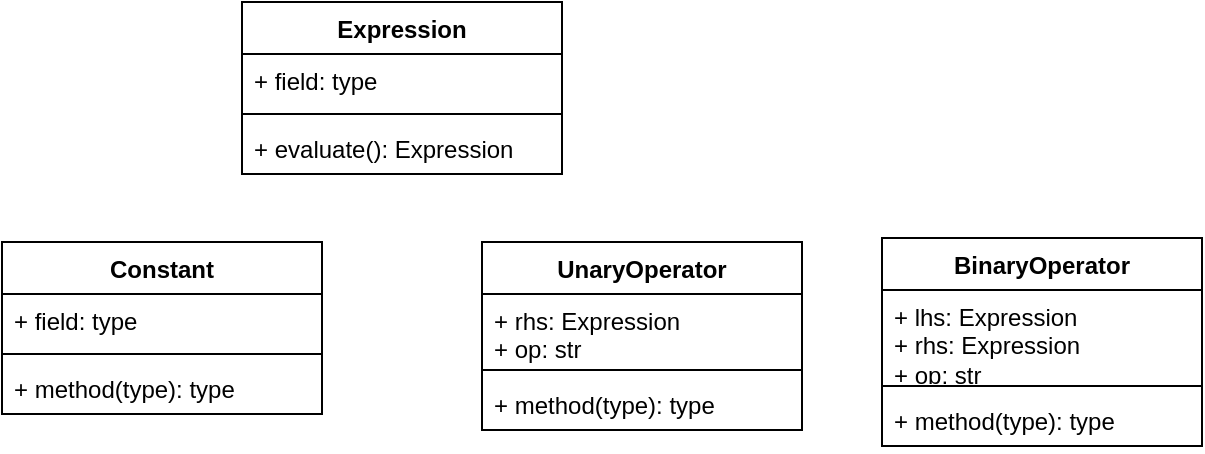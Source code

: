 <mxfile version="23.1.1" type="device">
  <diagram name="Page-1" id="zCqUHCasMRF5OGqJJrx4">
    <mxGraphModel dx="1050" dy="512" grid="1" gridSize="10" guides="1" tooltips="1" connect="1" arrows="1" fold="1" page="1" pageScale="1" pageWidth="850" pageHeight="1100" math="0" shadow="0">
      <root>
        <mxCell id="0" />
        <mxCell id="1" parent="0" />
        <mxCell id="WB50IDQon0DrDaCBZnXq-1" value="Expression" style="swimlane;fontStyle=1;align=center;verticalAlign=top;childLayout=stackLayout;horizontal=1;startSize=26;horizontalStack=0;resizeParent=1;resizeParentMax=0;resizeLast=0;collapsible=1;marginBottom=0;whiteSpace=wrap;html=1;" vertex="1" parent="1">
          <mxGeometry x="160" y="40" width="160" height="86" as="geometry" />
        </mxCell>
        <mxCell id="WB50IDQon0DrDaCBZnXq-2" value="+ field: type" style="text;strokeColor=none;fillColor=none;align=left;verticalAlign=top;spacingLeft=4;spacingRight=4;overflow=hidden;rotatable=0;points=[[0,0.5],[1,0.5]];portConstraint=eastwest;whiteSpace=wrap;html=1;" vertex="1" parent="WB50IDQon0DrDaCBZnXq-1">
          <mxGeometry y="26" width="160" height="26" as="geometry" />
        </mxCell>
        <mxCell id="WB50IDQon0DrDaCBZnXq-3" value="" style="line;strokeWidth=1;fillColor=none;align=left;verticalAlign=middle;spacingTop=-1;spacingLeft=3;spacingRight=3;rotatable=0;labelPosition=right;points=[];portConstraint=eastwest;strokeColor=inherit;" vertex="1" parent="WB50IDQon0DrDaCBZnXq-1">
          <mxGeometry y="52" width="160" height="8" as="geometry" />
        </mxCell>
        <mxCell id="WB50IDQon0DrDaCBZnXq-4" value="+ evaluate(): Expression" style="text;strokeColor=none;fillColor=none;align=left;verticalAlign=top;spacingLeft=4;spacingRight=4;overflow=hidden;rotatable=0;points=[[0,0.5],[1,0.5]];portConstraint=eastwest;whiteSpace=wrap;html=1;" vertex="1" parent="WB50IDQon0DrDaCBZnXq-1">
          <mxGeometry y="60" width="160" height="26" as="geometry" />
        </mxCell>
        <mxCell id="WB50IDQon0DrDaCBZnXq-9" value="Constant" style="swimlane;fontStyle=1;align=center;verticalAlign=top;childLayout=stackLayout;horizontal=1;startSize=26;horizontalStack=0;resizeParent=1;resizeParentMax=0;resizeLast=0;collapsible=1;marginBottom=0;whiteSpace=wrap;html=1;" vertex="1" parent="1">
          <mxGeometry x="40" y="160" width="160" height="86" as="geometry" />
        </mxCell>
        <mxCell id="WB50IDQon0DrDaCBZnXq-10" value="+ field: type" style="text;strokeColor=none;fillColor=none;align=left;verticalAlign=top;spacingLeft=4;spacingRight=4;overflow=hidden;rotatable=0;points=[[0,0.5],[1,0.5]];portConstraint=eastwest;whiteSpace=wrap;html=1;" vertex="1" parent="WB50IDQon0DrDaCBZnXq-9">
          <mxGeometry y="26" width="160" height="26" as="geometry" />
        </mxCell>
        <mxCell id="WB50IDQon0DrDaCBZnXq-11" value="" style="line;strokeWidth=1;fillColor=none;align=left;verticalAlign=middle;spacingTop=-1;spacingLeft=3;spacingRight=3;rotatable=0;labelPosition=right;points=[];portConstraint=eastwest;strokeColor=inherit;" vertex="1" parent="WB50IDQon0DrDaCBZnXq-9">
          <mxGeometry y="52" width="160" height="8" as="geometry" />
        </mxCell>
        <mxCell id="WB50IDQon0DrDaCBZnXq-12" value="+ method(type): type" style="text;strokeColor=none;fillColor=none;align=left;verticalAlign=top;spacingLeft=4;spacingRight=4;overflow=hidden;rotatable=0;points=[[0,0.5],[1,0.5]];portConstraint=eastwest;whiteSpace=wrap;html=1;" vertex="1" parent="WB50IDQon0DrDaCBZnXq-9">
          <mxGeometry y="60" width="160" height="26" as="geometry" />
        </mxCell>
        <mxCell id="WB50IDQon0DrDaCBZnXq-13" value="UnaryOperator" style="swimlane;fontStyle=1;align=center;verticalAlign=top;childLayout=stackLayout;horizontal=1;startSize=26;horizontalStack=0;resizeParent=1;resizeParentMax=0;resizeLast=0;collapsible=1;marginBottom=0;whiteSpace=wrap;html=1;" vertex="1" parent="1">
          <mxGeometry x="280" y="160" width="160" height="94" as="geometry" />
        </mxCell>
        <mxCell id="WB50IDQon0DrDaCBZnXq-14" value="&lt;div&gt;+ rhs: Expression&lt;/div&gt;&lt;div&gt;+ op: str&lt;br&gt;&lt;/div&gt;" style="text;strokeColor=none;fillColor=none;align=left;verticalAlign=top;spacingLeft=4;spacingRight=4;overflow=hidden;rotatable=0;points=[[0,0.5],[1,0.5]];portConstraint=eastwest;whiteSpace=wrap;html=1;" vertex="1" parent="WB50IDQon0DrDaCBZnXq-13">
          <mxGeometry y="26" width="160" height="34" as="geometry" />
        </mxCell>
        <mxCell id="WB50IDQon0DrDaCBZnXq-15" value="" style="line;strokeWidth=1;fillColor=none;align=left;verticalAlign=middle;spacingTop=-1;spacingLeft=3;spacingRight=3;rotatable=0;labelPosition=right;points=[];portConstraint=eastwest;strokeColor=inherit;" vertex="1" parent="WB50IDQon0DrDaCBZnXq-13">
          <mxGeometry y="60" width="160" height="8" as="geometry" />
        </mxCell>
        <mxCell id="WB50IDQon0DrDaCBZnXq-16" value="+ method(type): type" style="text;strokeColor=none;fillColor=none;align=left;verticalAlign=top;spacingLeft=4;spacingRight=4;overflow=hidden;rotatable=0;points=[[0,0.5],[1,0.5]];portConstraint=eastwest;whiteSpace=wrap;html=1;" vertex="1" parent="WB50IDQon0DrDaCBZnXq-13">
          <mxGeometry y="68" width="160" height="26" as="geometry" />
        </mxCell>
        <mxCell id="WB50IDQon0DrDaCBZnXq-17" value="BinaryOperator" style="swimlane;fontStyle=1;align=center;verticalAlign=top;childLayout=stackLayout;horizontal=1;startSize=26;horizontalStack=0;resizeParent=1;resizeParentMax=0;resizeLast=0;collapsible=1;marginBottom=0;whiteSpace=wrap;html=1;" vertex="1" parent="1">
          <mxGeometry x="480" y="158" width="160" height="104" as="geometry" />
        </mxCell>
        <mxCell id="WB50IDQon0DrDaCBZnXq-18" value="&lt;div&gt;+ lhs: Expression&lt;/div&gt;&lt;div&gt;+ rhs: Expression&lt;br&gt;&lt;/div&gt;&lt;div&gt;+ op: str&lt;br&gt;&lt;/div&gt;" style="text;strokeColor=none;fillColor=none;align=left;verticalAlign=top;spacingLeft=4;spacingRight=4;overflow=hidden;rotatable=0;points=[[0,0.5],[1,0.5]];portConstraint=eastwest;whiteSpace=wrap;html=1;" vertex="1" parent="WB50IDQon0DrDaCBZnXq-17">
          <mxGeometry y="26" width="160" height="44" as="geometry" />
        </mxCell>
        <mxCell id="WB50IDQon0DrDaCBZnXq-19" value="" style="line;strokeWidth=1;fillColor=none;align=left;verticalAlign=middle;spacingTop=-1;spacingLeft=3;spacingRight=3;rotatable=0;labelPosition=right;points=[];portConstraint=eastwest;strokeColor=inherit;" vertex="1" parent="WB50IDQon0DrDaCBZnXq-17">
          <mxGeometry y="70" width="160" height="8" as="geometry" />
        </mxCell>
        <mxCell id="WB50IDQon0DrDaCBZnXq-20" value="+ method(type): type" style="text;strokeColor=none;fillColor=none;align=left;verticalAlign=top;spacingLeft=4;spacingRight=4;overflow=hidden;rotatable=0;points=[[0,0.5],[1,0.5]];portConstraint=eastwest;whiteSpace=wrap;html=1;" vertex="1" parent="WB50IDQon0DrDaCBZnXq-17">
          <mxGeometry y="78" width="160" height="26" as="geometry" />
        </mxCell>
      </root>
    </mxGraphModel>
  </diagram>
</mxfile>
